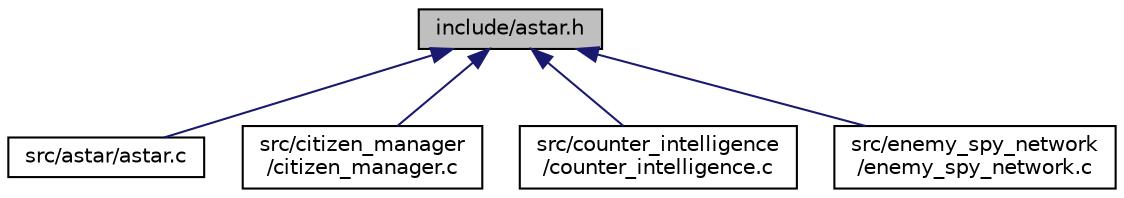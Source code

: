 digraph "include/astar.h"
{
 // LATEX_PDF_SIZE
  edge [fontname="Helvetica",fontsize="10",labelfontname="Helvetica",labelfontsize="10"];
  node [fontname="Helvetica",fontsize="10",shape=record];
  Node1 [label="include/astar.h",height=0.2,width=0.4,color="black", fillcolor="grey75", style="filled", fontcolor="black",tooltip=" "];
  Node1 -> Node2 [dir="back",color="midnightblue",fontsize="10",style="solid",fontname="Helvetica"];
  Node2 [label="src/astar/astar.c",height=0.2,width=0.4,color="black", fillcolor="white", style="filled",URL="$d0/dd4/astar_8c.html",tooltip="Implementation of the A* algorithm."];
  Node1 -> Node3 [dir="back",color="midnightblue",fontsize="10",style="solid",fontname="Helvetica"];
  Node3 [label="src/citizen_manager\l/citizen_manager.c",height=0.2,width=0.4,color="black", fillcolor="white", style="filled",URL="$dc/da7/citizen__manager_8c.html",tooltip="Managing the citizens in the simulation."];
  Node1 -> Node4 [dir="back",color="midnightblue",fontsize="10",style="solid",fontname="Helvetica"];
  Node4 [label="src/counter_intelligence\l/counter_intelligence.c",height=0.2,width=0.4,color="black", fillcolor="white", style="filled",URL="$d9/d4d/counter__intelligence_8c.html",tooltip="Implementation of counterintelligence operations."];
  Node1 -> Node5 [dir="back",color="midnightblue",fontsize="10",style="solid",fontname="Helvetica"];
  Node5 [label="src/enemy_spy_network\l/enemy_spy_network.c",height=0.2,width=0.4,color="black", fillcolor="white", style="filled",URL="$da/dd8/enemy__spy__network_8c.html",tooltip="Spy Network and Case Officer Management for Espionage Operations."];
}
